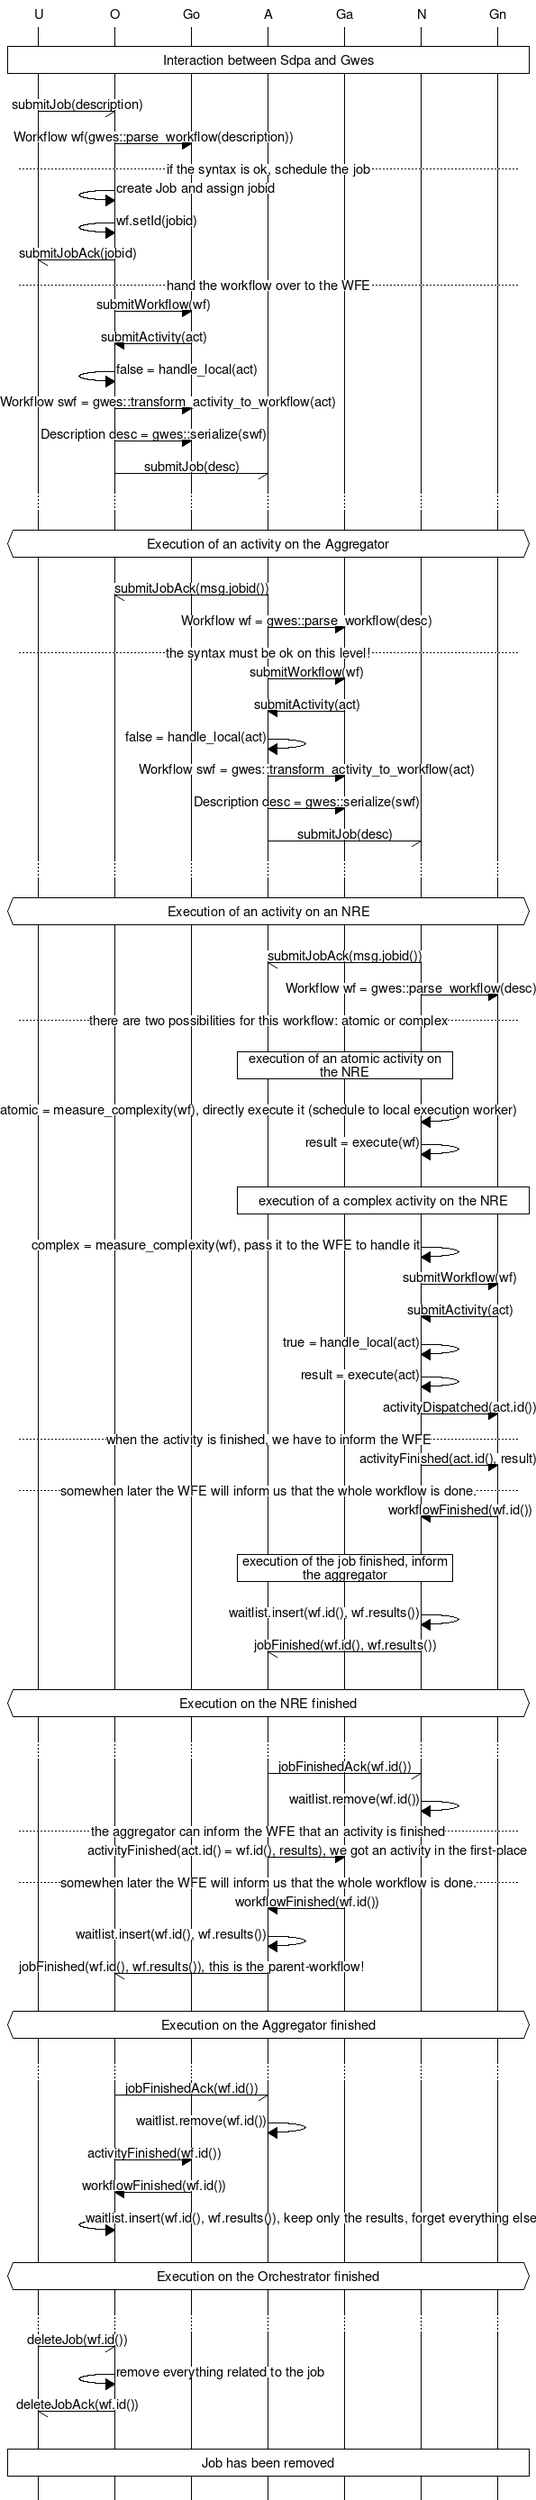 msc {
  hscale = "1.0";

  U, O, Go, A, Ga, N, Gn;

  |||;
  U box Gn [ label = "Interaction between Sdpa and Gwes" ];
  |||;

  U->O [ label="submitJob(description)" ];
  O=>Go [ label="Workflow wf(gwes::parse_workflow(description))" ];
  --- [ label = "if the syntax is ok, schedule the job" ];
  O=>O [ label = "create Job and assign jobid" ];
  O=>O [ label = "wf.setId(jobid)" ];
  O->U [ label = "submitJobAck(jobid)" ];
  --- [ label = "hand the workflow over to the WFE" ];
  O=>Go [ label="submitWorkflow(wf)" ];
  Go=>O [ label="submitActivity(act)" ];
  O=>O [ label="false = handle_local(act)" ];
  O=>Go [ label="Workflow swf = gwes::transform_activity_to_workflow(act)" ];
  O=>Go [ label="Description desc = gwes::serialize(swf)" ];
  O->A [ label="submitJob(desc)" ];
  ...;

  |||;
  U abox Gn [ label = "Execution of an activity on the Aggregator" ];
  |||;

  A->O [ label = "submitJobAck(msg.jobid())" ];
  A=>Ga [ label="Workflow wf = gwes::parse_workflow(desc)" ];
  --- [ label = "the syntax must be ok on this level!" ];
  A=>Ga [ label="submitWorkflow(wf)" ];
  Ga=>A [ label="submitActivity(act)" ];
  A=>A [ label="false = handle_local(act)" ];
  A=>Ga [ label="Workflow swf = gwes::transform_activity_to_workflow(act)" ];
  A=>Ga [ label="Description desc = gwes::serialize(swf)" ];
  A->N [ label="submitJob(desc)" ];
  ...;

  |||;
  U abox Gn [ label = "Execution of an activity on an NRE" ];
  |||;

  N->A [ label = "submitJobAck(msg.jobid())" ];
  N=>Gn [ label="Workflow wf = gwes::parse_workflow(desc)" ];

  --- [ label = "there are two possibilities for this workflow: atomic or complex" ];
  |||;
  A box N [ label = "execution of an atomic activity on the NRE" ];
  |||;

  N=>N [ label = "atomic = measure_complexity(wf), directly execute it (schedule to local execution worker)" ];
  N=>N [ label = "result = execute(wf)" ];

  |||;
  A box Gn [ label = "execution of a complex activity on the NRE" ];
  |||;
  N=>N [ label = "complex = measure_complexity(wf), pass it to the WFE to handle it" ];
  N=>Gn [ label = "submitWorkflow(wf)" ];
  Gn=>N [ label="submitActivity(act)" ];
  N=>N [ label="true = handle_local(act)" ];
  N=>N [ label = "result = execute(act)" ];
  N=>Gn [ label = "activityDispatched(act.id())" ];
  --- [ label = "when the activity is finished, we have to inform the WFE" ];
  N=>Gn [ label = "activityFinished(act.id(), result)" ];
  --- [ label = "somewhen later the WFE will inform us that the whole workflow is done." ];
  Gn=>N [ label = "workflowFinished(wf.id())" ];

  |||;
  A box N [ label = "execution of the job finished, inform the aggregator" ];
  |||;
  N=>N [ label = "waitlist.insert(wf.id(), wf.results())" ];
  N->A [ label = "jobFinished(wf.id(), wf.results())" ];

  |||;
  U abox Gn [ label = "Execution on the NRE finished" ];
  |||;
  ...;

  A->N [ label = "jobFinishedAck(wf.id())" ];
  N=>N [ label = "waitlist.remove(wf.id())" ];
  --- [ label = "the aggregator can inform the WFE that an activity is finished" ];
  A=>Ga [ label = "activityFinished(act.id() = wf.id(), results), we got an activity in the first-place" ];
  --- [ label = "somewhen later the WFE will inform us that the whole workflow is done." ];
  Ga=>A [ label = "workflowFinished(wf.id())" ];
  A=>A [ label = "waitlist.insert(wf.id(), wf.results())" ];
  A->O [ label = "jobFinished(wf.id(), wf.results()), this is the parent-workflow!" ];

  |||;
  U abox Gn [ label = "Execution on the Aggregator finished" ];
  |||;
  ...;
  O->A [ label = "jobFinishedAck(wf.id())" ];
  A=>A [ label = "waitlist.remove(wf.id())" ];
  O=>Go [ label = "activityFinished(wf.id())" ];
  Go=>O [ label = "workflowFinished(wf.id())" ];
  O=>O [ label = "waitlist.insert(wf.id(), wf.results()), keep only the results, forget everything else" ];

  |||;
  U abox Gn [ label = "Execution on the Orchestrator finished" ];
  |||;
  ...;

  U->O [ label = "deleteJob(wf.id())" ];
  O=>O [ label = "remove everything related to the job" ];
  O->U [ label = "deleteJobAck(wf.id())" ];

  |||;
  U box Gn [ label = "Job has been removed" ];
  |||;
}
